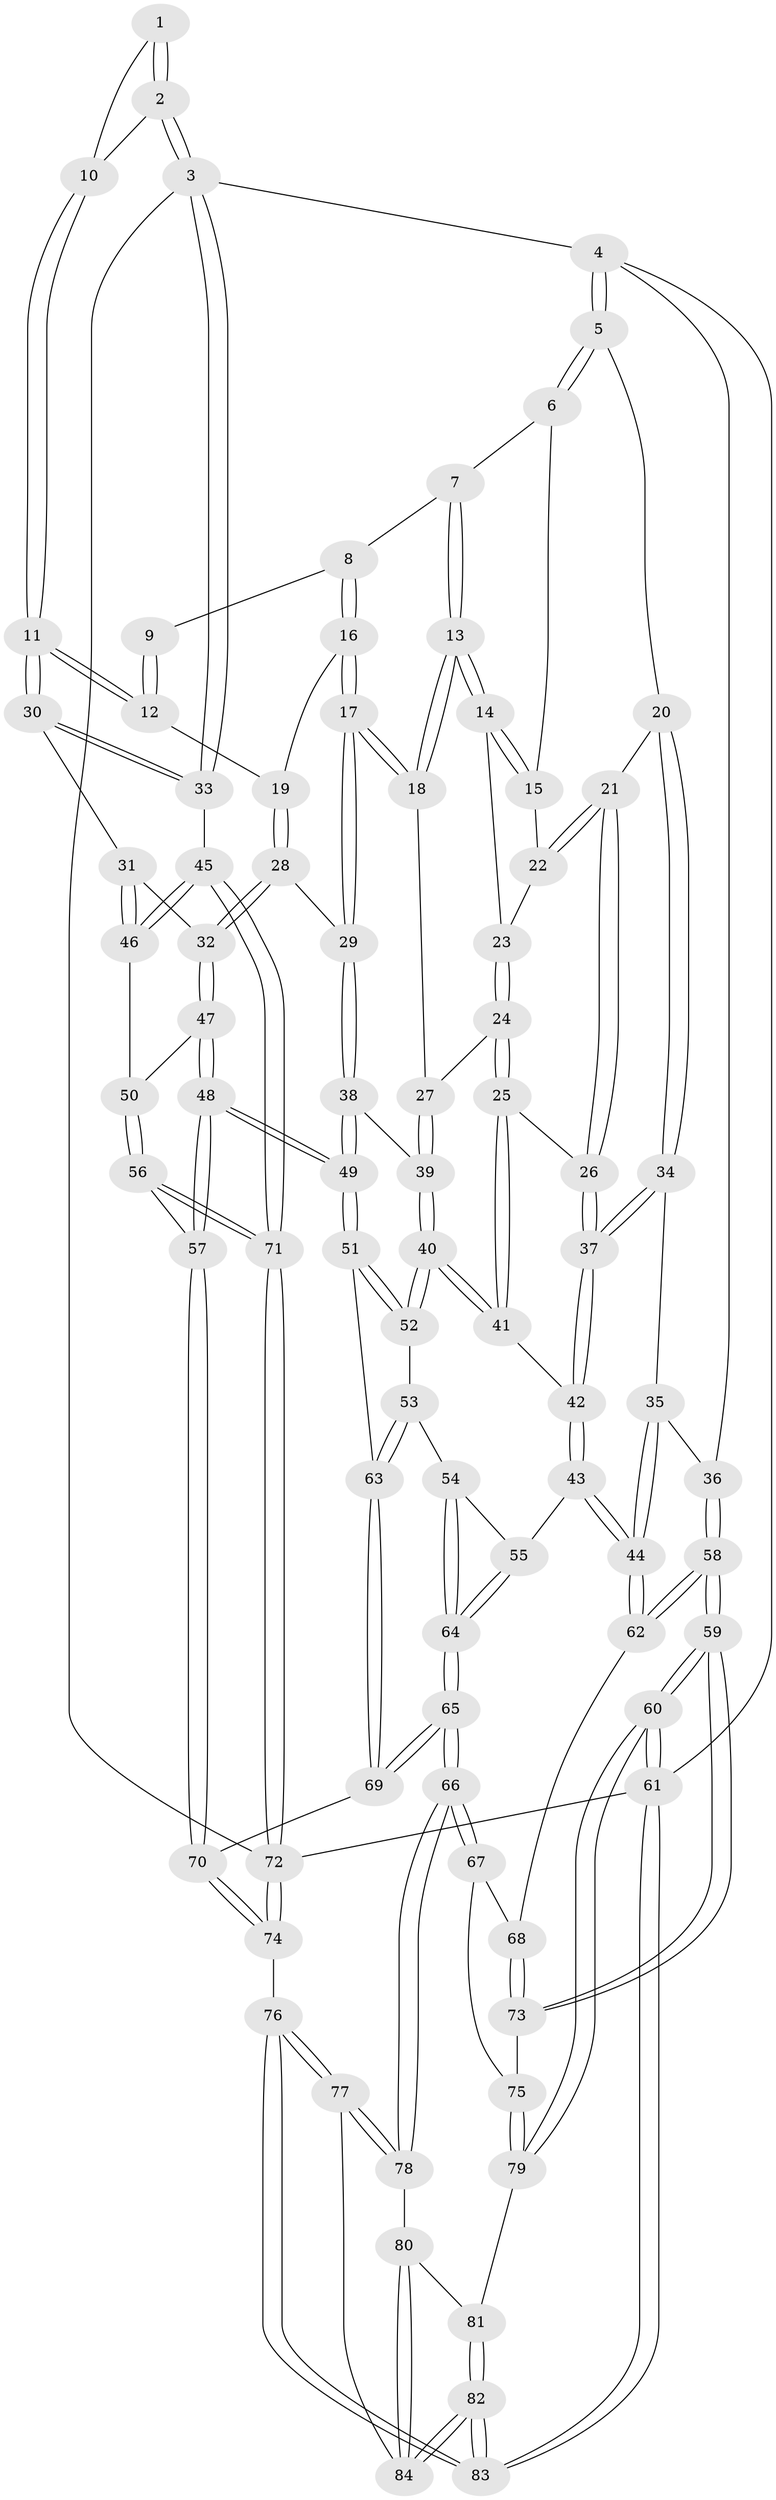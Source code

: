 // Generated by graph-tools (version 1.1) at 2025/03/03/09/25 03:03:25]
// undirected, 84 vertices, 207 edges
graph export_dot {
graph [start="1"]
  node [color=gray90,style=filled];
  1 [pos="+0.9356762877136323+0"];
  2 [pos="+1+0"];
  3 [pos="+1+0"];
  4 [pos="+0+0"];
  5 [pos="+0+0"];
  6 [pos="+0.39945315868341097+0"];
  7 [pos="+0.5814152288468076+0"];
  8 [pos="+0.6932245552383595+0"];
  9 [pos="+0.869500481512877+0"];
  10 [pos="+0.9272087662084209+0.060236397816605426"];
  11 [pos="+0.9205555737268303+0.09163747119172179"];
  12 [pos="+0.884714901799882+0.07891630981432901"];
  13 [pos="+0.5400624885626885+0.09319983590904364"];
  14 [pos="+0.5073890484393011+0.08114178995160129"];
  15 [pos="+0.38771867202994276+0"];
  16 [pos="+0.7227078642593232+0.0024674696923263394"];
  17 [pos="+0.660754798887194+0.1460038313385295"];
  18 [pos="+0.5751686046013901+0.14711552091014465"];
  19 [pos="+0.847768896707+0.08009720763248589"];
  20 [pos="+0.16089350013642695+0.10080235008984981"];
  21 [pos="+0.25672946827059834+0.1253264432213518"];
  22 [pos="+0.3768472163584041+0"];
  23 [pos="+0.41948894568835093+0.09275558683382121"];
  24 [pos="+0.3801643837684161+0.1936921071580247"];
  25 [pos="+0.3604187153806626+0.20829623882785403"];
  26 [pos="+0.28837910184971643+0.1604931303665554"];
  27 [pos="+0.5549489285381809+0.16649709013169675"];
  28 [pos="+0.7746411733511492+0.2399925619464907"];
  29 [pos="+0.7069952855444808+0.20816895998697577"];
  30 [pos="+0.9852499411454542+0.14275268929787643"];
  31 [pos="+0.8732245491110635+0.24630084366273444"];
  32 [pos="+0.7897811471603154+0.25470977978333015"];
  33 [pos="+1+0.14009422238315788"];
  34 [pos="+0.11116248194747103+0.2153392767435599"];
  35 [pos="+0.024099553951618707+0.24351489910343316"];
  36 [pos="+0+0.2518215457569531"];
  37 [pos="+0.1735194223759657+0.3169957584569715"];
  38 [pos="+0.6148991964301213+0.3298216339112628"];
  39 [pos="+0.5324677259162899+0.29418219069596985"];
  40 [pos="+0.40704902799731607+0.3606767958881114"];
  41 [pos="+0.37155342578878314+0.3103259448057122"];
  42 [pos="+0.17895989978941737+0.33949446922875187"];
  43 [pos="+0.13645571480247481+0.42749702215883617"];
  44 [pos="+0.12933877244556038+0.4332630993950407"];
  45 [pos="+1+0.4695801859230725"];
  46 [pos="+1+0.4226862541666256"];
  47 [pos="+0.7788198351587732+0.3904233355422086"];
  48 [pos="+0.6805969567437703+0.46925675278986895"];
  49 [pos="+0.6504507673086293+0.45400095524846973"];
  50 [pos="+0.8669759587279495+0.42399606878213786"];
  51 [pos="+0.6151344836648682+0.45752979021170487"];
  52 [pos="+0.4100101893188035+0.3941961079441026"];
  53 [pos="+0.4000168959185792+0.41737514558774835"];
  54 [pos="+0.38281512244964994+0.44815514920800764"];
  55 [pos="+0.1687702340191+0.4329923900198081"];
  56 [pos="+0.8254343666163559+0.6128751121278342"];
  57 [pos="+0.716275607939943+0.6025147854967037"];
  58 [pos="+0+0.4816621984287206"];
  59 [pos="+0+0.6930195363280581"];
  60 [pos="+0+1"];
  61 [pos="+0+1"];
  62 [pos="+0.08499720087500433+0.48393681669724387"];
  63 [pos="+0.5331942423254756+0.5353584618264678"];
  64 [pos="+0.36583528282738825+0.5805918421561698"];
  65 [pos="+0.3615560249987575+0.6593619073130739"];
  66 [pos="+0.3434868812472945+0.6846280249838612"];
  67 [pos="+0.19276515921618018+0.6340978300727261"];
  68 [pos="+0.17018828803856947+0.6125899870206706"];
  69 [pos="+0.4840899267083558+0.6269369451018842"];
  70 [pos="+0.6751857813743772+0.6574866902420162"];
  71 [pos="+1+0.7544021426087341"];
  72 [pos="+1+1"];
  73 [pos="+0+0.7124389642937093"];
  74 [pos="+0.6571692547882887+1"];
  75 [pos="+0.08923088094104263+0.7598233965121125"];
  76 [pos="+0.5275208840318474+1"];
  77 [pos="+0.43298697774520917+0.8668705278555685"];
  78 [pos="+0.35006658110982586+0.733229788791468"];
  79 [pos="+0.09698414172307286+0.7999552881160069"];
  80 [pos="+0.32488999256145384+0.7508554616993944"];
  81 [pos="+0.14707823757248356+0.8390645368074318"];
  82 [pos="+0.14009218408420487+0.9862632913971232"];
  83 [pos="+0.05444432404306844+1"];
  84 [pos="+0.2063009027705929+0.9188087629800996"];
  1 -- 2;
  1 -- 2;
  1 -- 10;
  2 -- 3;
  2 -- 3;
  2 -- 10;
  3 -- 4;
  3 -- 33;
  3 -- 33;
  3 -- 72;
  4 -- 5;
  4 -- 5;
  4 -- 36;
  4 -- 61;
  5 -- 6;
  5 -- 6;
  5 -- 20;
  6 -- 7;
  6 -- 15;
  7 -- 8;
  7 -- 13;
  7 -- 13;
  8 -- 9;
  8 -- 16;
  8 -- 16;
  9 -- 12;
  9 -- 12;
  10 -- 11;
  10 -- 11;
  11 -- 12;
  11 -- 12;
  11 -- 30;
  11 -- 30;
  12 -- 19;
  13 -- 14;
  13 -- 14;
  13 -- 18;
  13 -- 18;
  14 -- 15;
  14 -- 15;
  14 -- 23;
  15 -- 22;
  16 -- 17;
  16 -- 17;
  16 -- 19;
  17 -- 18;
  17 -- 18;
  17 -- 29;
  17 -- 29;
  18 -- 27;
  19 -- 28;
  19 -- 28;
  20 -- 21;
  20 -- 34;
  20 -- 34;
  21 -- 22;
  21 -- 22;
  21 -- 26;
  21 -- 26;
  22 -- 23;
  23 -- 24;
  23 -- 24;
  24 -- 25;
  24 -- 25;
  24 -- 27;
  25 -- 26;
  25 -- 41;
  25 -- 41;
  26 -- 37;
  26 -- 37;
  27 -- 39;
  27 -- 39;
  28 -- 29;
  28 -- 32;
  28 -- 32;
  29 -- 38;
  29 -- 38;
  30 -- 31;
  30 -- 33;
  30 -- 33;
  31 -- 32;
  31 -- 46;
  31 -- 46;
  32 -- 47;
  32 -- 47;
  33 -- 45;
  34 -- 35;
  34 -- 37;
  34 -- 37;
  35 -- 36;
  35 -- 44;
  35 -- 44;
  36 -- 58;
  36 -- 58;
  37 -- 42;
  37 -- 42;
  38 -- 39;
  38 -- 49;
  38 -- 49;
  39 -- 40;
  39 -- 40;
  40 -- 41;
  40 -- 41;
  40 -- 52;
  40 -- 52;
  41 -- 42;
  42 -- 43;
  42 -- 43;
  43 -- 44;
  43 -- 44;
  43 -- 55;
  44 -- 62;
  44 -- 62;
  45 -- 46;
  45 -- 46;
  45 -- 71;
  45 -- 71;
  46 -- 50;
  47 -- 48;
  47 -- 48;
  47 -- 50;
  48 -- 49;
  48 -- 49;
  48 -- 57;
  48 -- 57;
  49 -- 51;
  49 -- 51;
  50 -- 56;
  50 -- 56;
  51 -- 52;
  51 -- 52;
  51 -- 63;
  52 -- 53;
  53 -- 54;
  53 -- 63;
  53 -- 63;
  54 -- 55;
  54 -- 64;
  54 -- 64;
  55 -- 64;
  55 -- 64;
  56 -- 57;
  56 -- 71;
  56 -- 71;
  57 -- 70;
  57 -- 70;
  58 -- 59;
  58 -- 59;
  58 -- 62;
  58 -- 62;
  59 -- 60;
  59 -- 60;
  59 -- 73;
  59 -- 73;
  60 -- 61;
  60 -- 61;
  60 -- 79;
  60 -- 79;
  61 -- 83;
  61 -- 83;
  61 -- 72;
  62 -- 68;
  63 -- 69;
  63 -- 69;
  64 -- 65;
  64 -- 65;
  65 -- 66;
  65 -- 66;
  65 -- 69;
  65 -- 69;
  66 -- 67;
  66 -- 67;
  66 -- 78;
  66 -- 78;
  67 -- 68;
  67 -- 75;
  68 -- 73;
  68 -- 73;
  69 -- 70;
  70 -- 74;
  70 -- 74;
  71 -- 72;
  71 -- 72;
  72 -- 74;
  72 -- 74;
  73 -- 75;
  74 -- 76;
  75 -- 79;
  75 -- 79;
  76 -- 77;
  76 -- 77;
  76 -- 83;
  76 -- 83;
  77 -- 78;
  77 -- 78;
  77 -- 84;
  78 -- 80;
  79 -- 81;
  80 -- 81;
  80 -- 84;
  80 -- 84;
  81 -- 82;
  81 -- 82;
  82 -- 83;
  82 -- 83;
  82 -- 84;
  82 -- 84;
}
